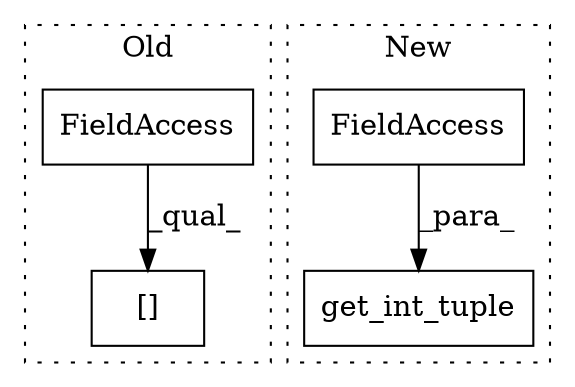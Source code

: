 digraph G {
subgraph cluster0 {
1 [label="[]" a="2" s="3841,3864" l="14,1" shape="box"];
3 [label="FieldAccess" a="22" s="3841" l="13" shape="box"];
label = "Old";
style="dotted";
}
subgraph cluster1 {
2 [label="get_int_tuple" a="32" s="4345,4375" l="14,1" shape="box"];
4 [label="FieldAccess" a="22" s="4359" l="16" shape="box"];
label = "New";
style="dotted";
}
3 -> 1 [label="_qual_"];
4 -> 2 [label="_para_"];
}